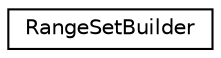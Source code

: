 digraph "Graphical Class Hierarchy"
{
 // LATEX_PDF_SIZE
  edge [fontname="Helvetica",fontsize="10",labelfontname="Helvetica",labelfontsize="10"];
  node [fontname="Helvetica",fontsize="10",shape=record];
  rankdir="LR";
  Node0 [label="RangeSetBuilder",height=0.2,width=0.4,color="black", fillcolor="white", style="filled",URL="$classRangeSetBuilder.html",tooltip="A range set builder is a data structure that helps build up a range set directly, without first alloc..."];
}
